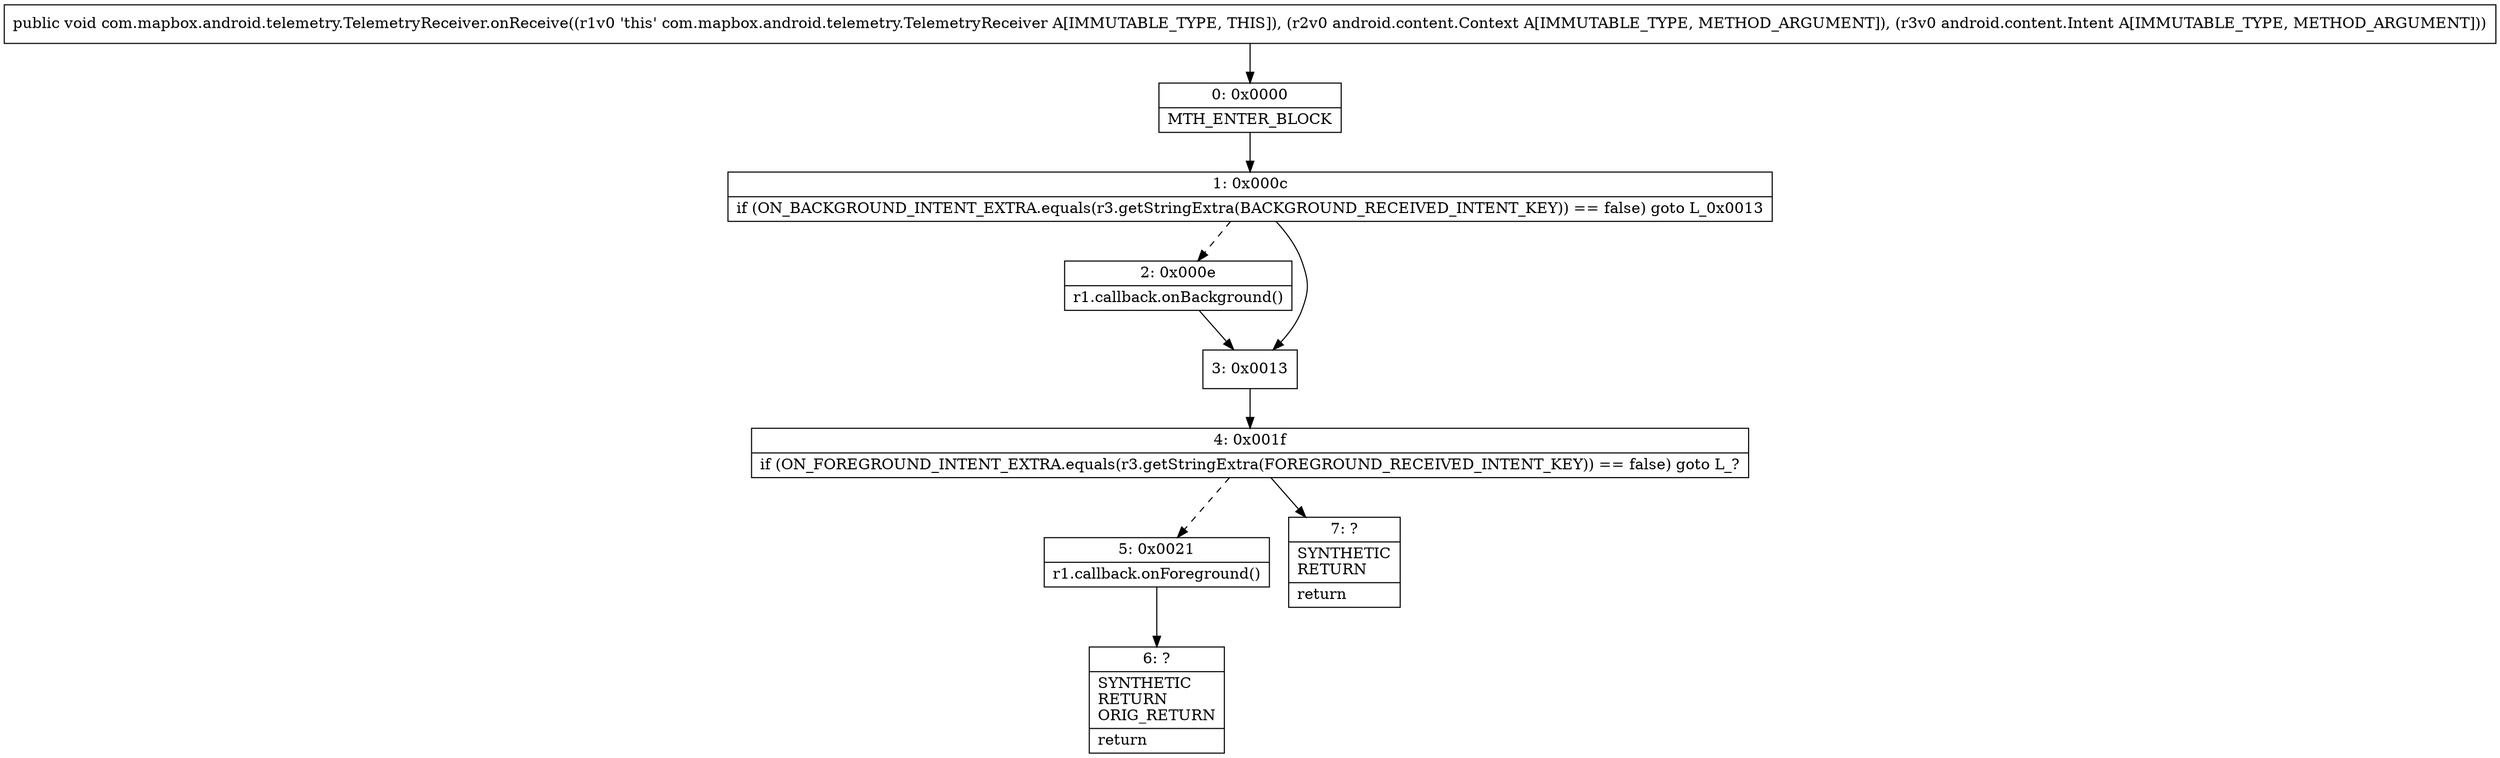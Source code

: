 digraph "CFG forcom.mapbox.android.telemetry.TelemetryReceiver.onReceive(Landroid\/content\/Context;Landroid\/content\/Intent;)V" {
Node_0 [shape=record,label="{0\:\ 0x0000|MTH_ENTER_BLOCK\l}"];
Node_1 [shape=record,label="{1\:\ 0x000c|if (ON_BACKGROUND_INTENT_EXTRA.equals(r3.getStringExtra(BACKGROUND_RECEIVED_INTENT_KEY)) == false) goto L_0x0013\l}"];
Node_2 [shape=record,label="{2\:\ 0x000e|r1.callback.onBackground()\l}"];
Node_3 [shape=record,label="{3\:\ 0x0013}"];
Node_4 [shape=record,label="{4\:\ 0x001f|if (ON_FOREGROUND_INTENT_EXTRA.equals(r3.getStringExtra(FOREGROUND_RECEIVED_INTENT_KEY)) == false) goto L_?\l}"];
Node_5 [shape=record,label="{5\:\ 0x0021|r1.callback.onForeground()\l}"];
Node_6 [shape=record,label="{6\:\ ?|SYNTHETIC\lRETURN\lORIG_RETURN\l|return\l}"];
Node_7 [shape=record,label="{7\:\ ?|SYNTHETIC\lRETURN\l|return\l}"];
MethodNode[shape=record,label="{public void com.mapbox.android.telemetry.TelemetryReceiver.onReceive((r1v0 'this' com.mapbox.android.telemetry.TelemetryReceiver A[IMMUTABLE_TYPE, THIS]), (r2v0 android.content.Context A[IMMUTABLE_TYPE, METHOD_ARGUMENT]), (r3v0 android.content.Intent A[IMMUTABLE_TYPE, METHOD_ARGUMENT])) }"];
MethodNode -> Node_0;
Node_0 -> Node_1;
Node_1 -> Node_2[style=dashed];
Node_1 -> Node_3;
Node_2 -> Node_3;
Node_3 -> Node_4;
Node_4 -> Node_5[style=dashed];
Node_4 -> Node_7;
Node_5 -> Node_6;
}


